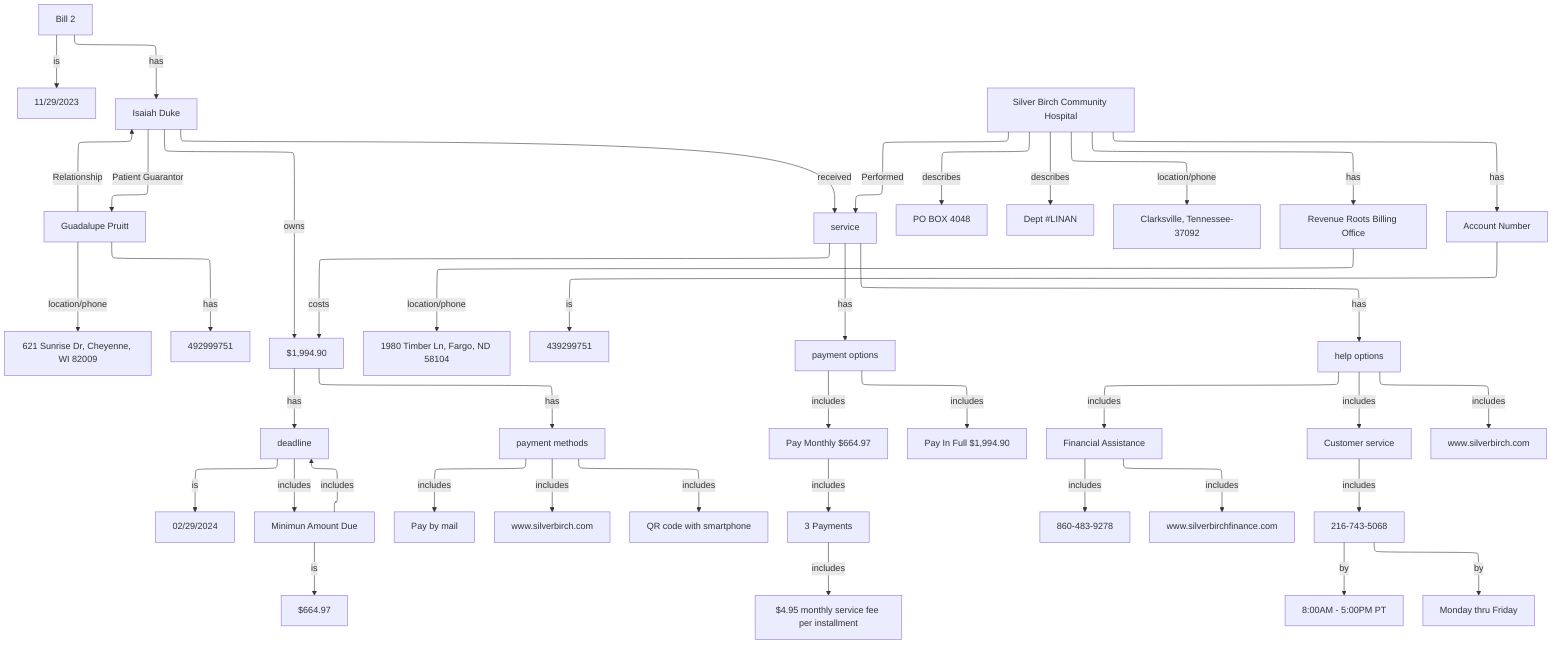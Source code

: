 ---
config:
  layout: elk
---
flowchart TD
    Bill["Bill 2"] -- is --> Date["11/29/2023"]
    Bill -- has --> Patient["Isaiah Duke"]
    Guarantor["Guadalupe Pruitt"] -- location/phone --> Guarantor_Location["621 Sunrise Dr, Cheyenne, WI 82009"]
    Guarantor -- has --> Guarantorr_Phone["492999751"]
    Guarantor -- Relationship --> Patient
    Patient -- Patient Guarantor --> Guarantor
    Patient -- owns --> Total["$1,994.90"]
    Patient -- received --> Service["service"]
    Total -- has --> Deadline["deadline"] & PaymentMethods["payment methods"]
    Deadline -- is --> Deadline_Date["02/29/2024"]
    Deadline -- includes --> MinimumDue["Minimun Amount Due"]
    MinimumDue -- is --> Mini_Amount["$664.97"]
    MinimumDue -- includes --> Deadline
    PaymentMethods -- includes --> PayByMail["Pay by mail"] & Website["www.silverbirch.com"] & QR["QR code with smartphone"]
    Hospital["Silver Birch Community Hospital"] -- describes --> PO["PO BOX 4048"] & Dept["Dept #LINAN"]
    Hospital -- location/phone --> Hospital_Location["Clarksville, Tennessee-37092"]
    Hospital -- has --> RevenueOffice["Revenue Roots Billing Office"] & Account["Account Number"]
    Hospital -- Performed --> Service
    RevenueOffice -- location/phone --> RevenueOffice_Add["1980 Timber Ln, Fargo, ND 58104"]
    Account -- is --> Account_Number["439299751"]
    Service -- costs --> Total
    Service -- has --> PaymentOptions["payment options"] & HelpOptions["help options"]
    PaymentOptions -- includes --> PayMonthly["Pay Monthly $664.97"] & PayFull["Pay In Full $1,994.90"]
    PayMonthly -- includes --> ThreePayments["3 Payments"]
    ThreePayments -- includes --> MonthlyFee["$4.95 monthly service fee per installment"]
    HelpOptions -- includes --> FinancialAssist["Financial Assistance"] & CustomerService["Customer service"] & WebsiteHelp["www.silverbirch.com"]
    FinancialAssist -- includes --> FinPhone["860-483-9278"] & FinWebsite["www.silverbirchfinance.com"]
    CustomerService -- includes --> CustPhone["216-743-5068"]
    CustPhone -- by --> Hours["8:00AM - 5:00PM PT"] & Days["Monday thru Friday"]